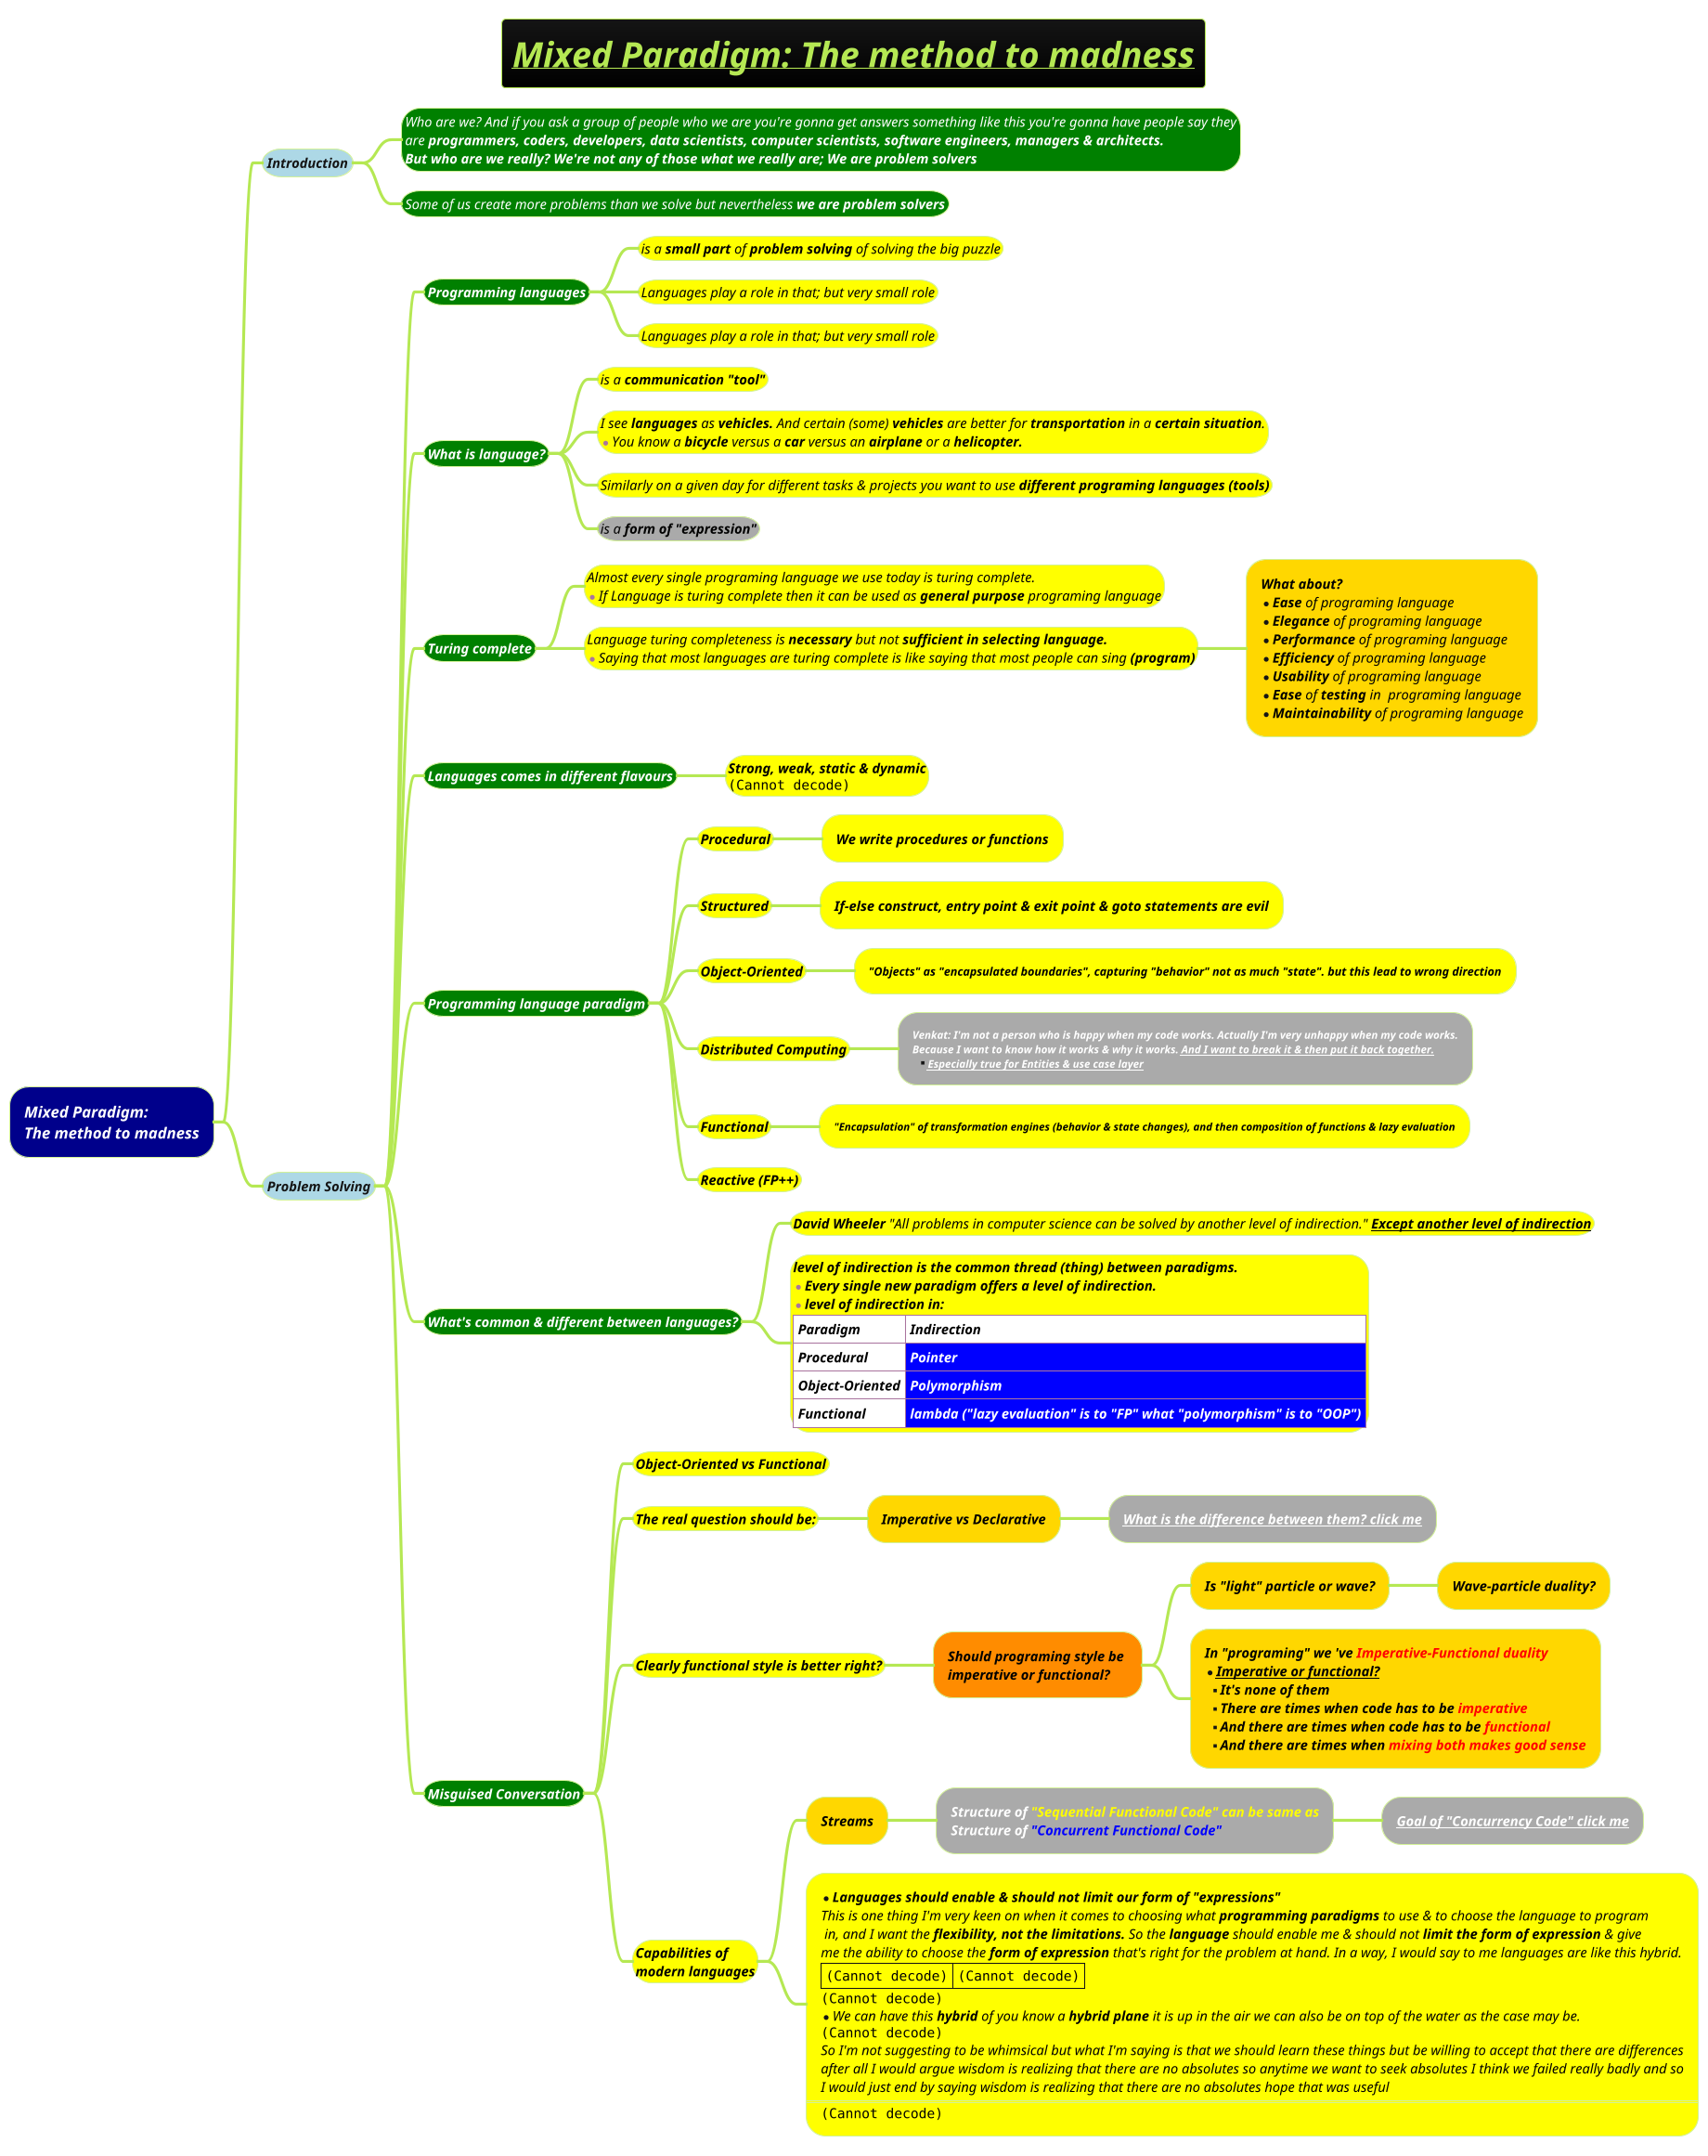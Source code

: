 @startmindmap
title =<b><i><u>Mixed Paradigm: The method to madness
!theme hacker

*[#darkblue] <color #white><i>Mixed Paradigm:\n<color #white><i>The method to madness
**[#lightblue] <i>Introduction
***[#green]:<size:14><color #white><i>Who are we? And if you ask a group of people who we are you're gonna get answers something like this you're gonna have people say they
<size:14><color #white><i>are <b>programmers, coders, developers, data scientists, computer scientists, software engineers, managers & architects.
<size:14><color #white><i><b>But who are we really? We're not any of those what we really are; **We are problem solvers**;
***[#green] <size:14><color #white><i>Some of us create more problems than we solve but nevertheless <b>we are problem solvers
**[#lightblue] <i>Problem Solving
***[#green] <size:14><color #white><i><b>Programming languages
****[#yellow] <size:14><color #black><i>is a **small part** of <b>problem solving</b> of solving the big puzzle
****[#yellow] <size:14><color #black><i>Languages play a role in that; but very small role
****[#yellow] <size:14><color #black><i>Languages play a role in that; but very small role
***[#green] <size:14><color #white><i><b>What is language?
****[#yellow] <size:14><color #black><i>is a <b>communication "tool"
****[#yellow]:<size:14><color #black><i>I see **languages** as **vehicles.** And certain (some) **vehicles** are better for **transportation** in a **certain situation**.
*<size:14><color #black><i>You know a **bicycle** versus a **car** versus an **airplane** or a <b>helicopter.;
****[#yellow] <size:14><color #black><i>Similarly on a given day for different tasks & projects you want to use <b>different programing languages (tools)
****[#a] <size:14><color #black><i>is a <b>form of "expression"
***[#green] <size:14><color #white><i><b>Turing complete
****[#yellow] <size:14><color #black><i>Almost every single programing language we use today is turing complete. \n*<size:14><color #black><i>If Language is turing complete then it can be used as **general purpose** programing language

****[#yellow] <size:14><color #black><i>Language turing completeness is **necessary** but not <b>sufficient in selecting language.\n*<size:14><color #black><i>Saying that most languages are turing complete is like saying that most people can sing <b>(program)
*****[#gold]:<size:14><color #black><i><b>What about?
*<size:14><color #black><i>**Ease** of programing language
*<size:14><color #black><i>**Elegance** of programing language
*<size:14><color #black><i>**Performance** of programing language
*<size:14><color #black><i>**Efficiency** of programing language
*<size:14><color #black><i>**Usability** of programing language
*<size:14><color #black><i>**Ease** of **testing** in  programing language
*<size:14><color #black><i>**Maintainability** of programing language;
***[#green] <size:14><color #white><i><b>Languages comes in different flavours
****[#yellow] <size:14><color #black><i><b>Strong, weak, static & dynamic\n<img:images/img_212.png{scale=.6}>
***[#green] <size:14><color #white><i><b>Programming language paradigm</b>
****[#yellow] <size:14><color #black><i><b>Procedural
*****[#yellow] <size:14><color #black><i><b>We write procedures or functions
****[#yellow] <size:14><color #black><i><b>Structured
*****[#yellow] <size:14><color #black><i><b>If-else construct, entry point & exit point & goto statements are evil
****[#yellow] <size:14><color #black><i><b>Object-Oriented
*****[#yellow] <size:12><color #black><i><b>"Objects" as "encapsulated boundaries", capturing "behavior" not as much "state". but this lead to wrong direction
****[#yellow] <size:14><color #black><i><b>Distributed Computing
*****[#a] <size:11><color #white><i><b>Venkat: I'm not a person who is happy when my code works. Actually I'm very unhappy when my code works.\n<size:11><color #white><i><b>Because I want to know how it works & why it works. <u>And I want to break it & then put it back together.\n**<size:11><color #white><i><b><u>Especially true for Entities & use case layer
****[#yellow] <size:14><color #black><i><b>Functional
*****[#yellow] <size:11><color #black><i><b>"Encapsulation" of transformation engines (behavior & state changes), and then composition of functions & lazy evaluation
****[#yellow] <size:14><color #black><i><b>Reactive (FP++)
***[#green] <size:14><color #white><i><b>What's common & different between languages?
****[#yellow] <size:14><color #black><i><b>David Wheeler</b> "All problems in computer science can be solved by another level of indirection." <b><u>Except another level of indirection
****[#yellow]:<size:14><color #black><i><b>level of indirection is the common thread (thing) between paradigms.</b>
*<size:14><color #black><i><b>Every single new paradigm offers a level of indirection.
*<size:14><color #black><i><b>level of indirection in:
|<#white><size:14><color #black><i><b>Paradigm|<#white><size:14><color #black><i><b>Indirection|
|<#white><size:14><color #black><i><b>Procedural|<#blue><size:14><color #white><i><b>Pointer|
|<#white><size:14><color #black><i><b>Object-Oriented|<#blue><size:14><color #white><i><b>Polymorphism|
|<#white><size:14><color #black><i><b>Functional|<#blue><size:14><color #white><i><b>lambda ("lazy evaluation" is to "FP" what "polymorphism" is to "OOP")|;
***[#green] <size:14><color #white><i><b>Misguised Conversation
****[#yellow] <size:14><color #black><i><b>Object-Oriented vs Functional
****[#yellow] <size:14><color #black><i><b>The real question should be:
*****[#gold] <size:14><color #black><i><b>Imperative vs Declarative
******[#a] <size:14><color #black><i><b>[[docs/3-programming-languages/Venkat-Subramaniam/Imperative-vs-Functional-Which-one-to-Choose.puml What is the difference between them? click me]]
****[#yellow] <size:14><color #black><i><b>Clearly functional style is better right?
*****[#darkorange] <size:14><color #black><i><b>Should programing style be \n<size:14><color #black><i><b>imperative or functional?
******[#gold] <size:14><color #black><i><b>Is "light" particle or wave?
*******[#gold] <size:14><color #black><i><b>Wave-particle duality?
******[#gold]:<size:14><color #black><i><b>In "programing" we 've <color #red>Imperative-Functional duality
*<u><size:14><color #black><i><b>Imperative or functional?
**<size:14><color #black><i><b>It's none of them
**<size:14><color #black><i><b>There are times when code has to be <color #red>imperative
**<size:14><color #black><i><b>And there are times when code has to be <color #red>functional
**<size:14><color #black><i><b>And there are times when <color #red>mixing both makes good sense ;
****[#yellow] <size:14><color #black><i><b>Capabilities of \n<size:14><color #black><i><b>modern languages
*****[#gold] <size:14><color #black><i><b>Streams
******[#a] <size:14><color #white><i><b>Structure of <color #yellow>"Sequential Functional Code" can be same as\n<size:14><color #white><i><b>Structure of <color #blue>"Concurrent Functional Code"
*******[#a] <size:14><color #white><i><b>[[docs/3-programming-languages/Venkat-Subramaniam/Concurrency-and-Parallelism/images/img_1.png Goal of "Concurrency Code" click me]]
*****[#yellow]:*<size:14><color #black><i><b>Languages should enable & should not limit our form of "expressions"
<size:14><color #black><i>This is one thing I'm very keen on when it comes to choosing what **programming paradigms** to use & to choose the language to program
<size:14><color #black><i> in, and I want the **flexibility, not the limitations.** So the **language** should enable me & should not **limit the form of expression** & give
<size:14><color #black><i>me the ability to choose the **form of expression** that's right for the problem at hand. In a way, I would say to me languages are like this hybrid.
|<img:images/img_214.png{scale=1}>|<img:images/img_215.png{scale=1.48}>|
<img:images/img_216.png{scale=.8}>
*<size:14><color #black><i>We can have this **hybrid** of you know a **hybrid plane** it is up in the air we can also be on top of the water as the case may be.
<img:images/img_217.png{scale=.8}>
<size:14><color #black><i>So I'm not suggesting to be whimsical but what I'm saying is that we should learn these things but be willing to accept that there are differences
<size:14><color #black><i>after all I would argue wisdom is realizing that there are no absolutes so anytime we want to seek absolutes I think we failed really badly and so
<size:14><color #black><i>I would just end by saying wisdom is realizing that there are no absolutes hope that was useful
====
<img:images/img_218.png{scale=.8}>;
@endmindmap

